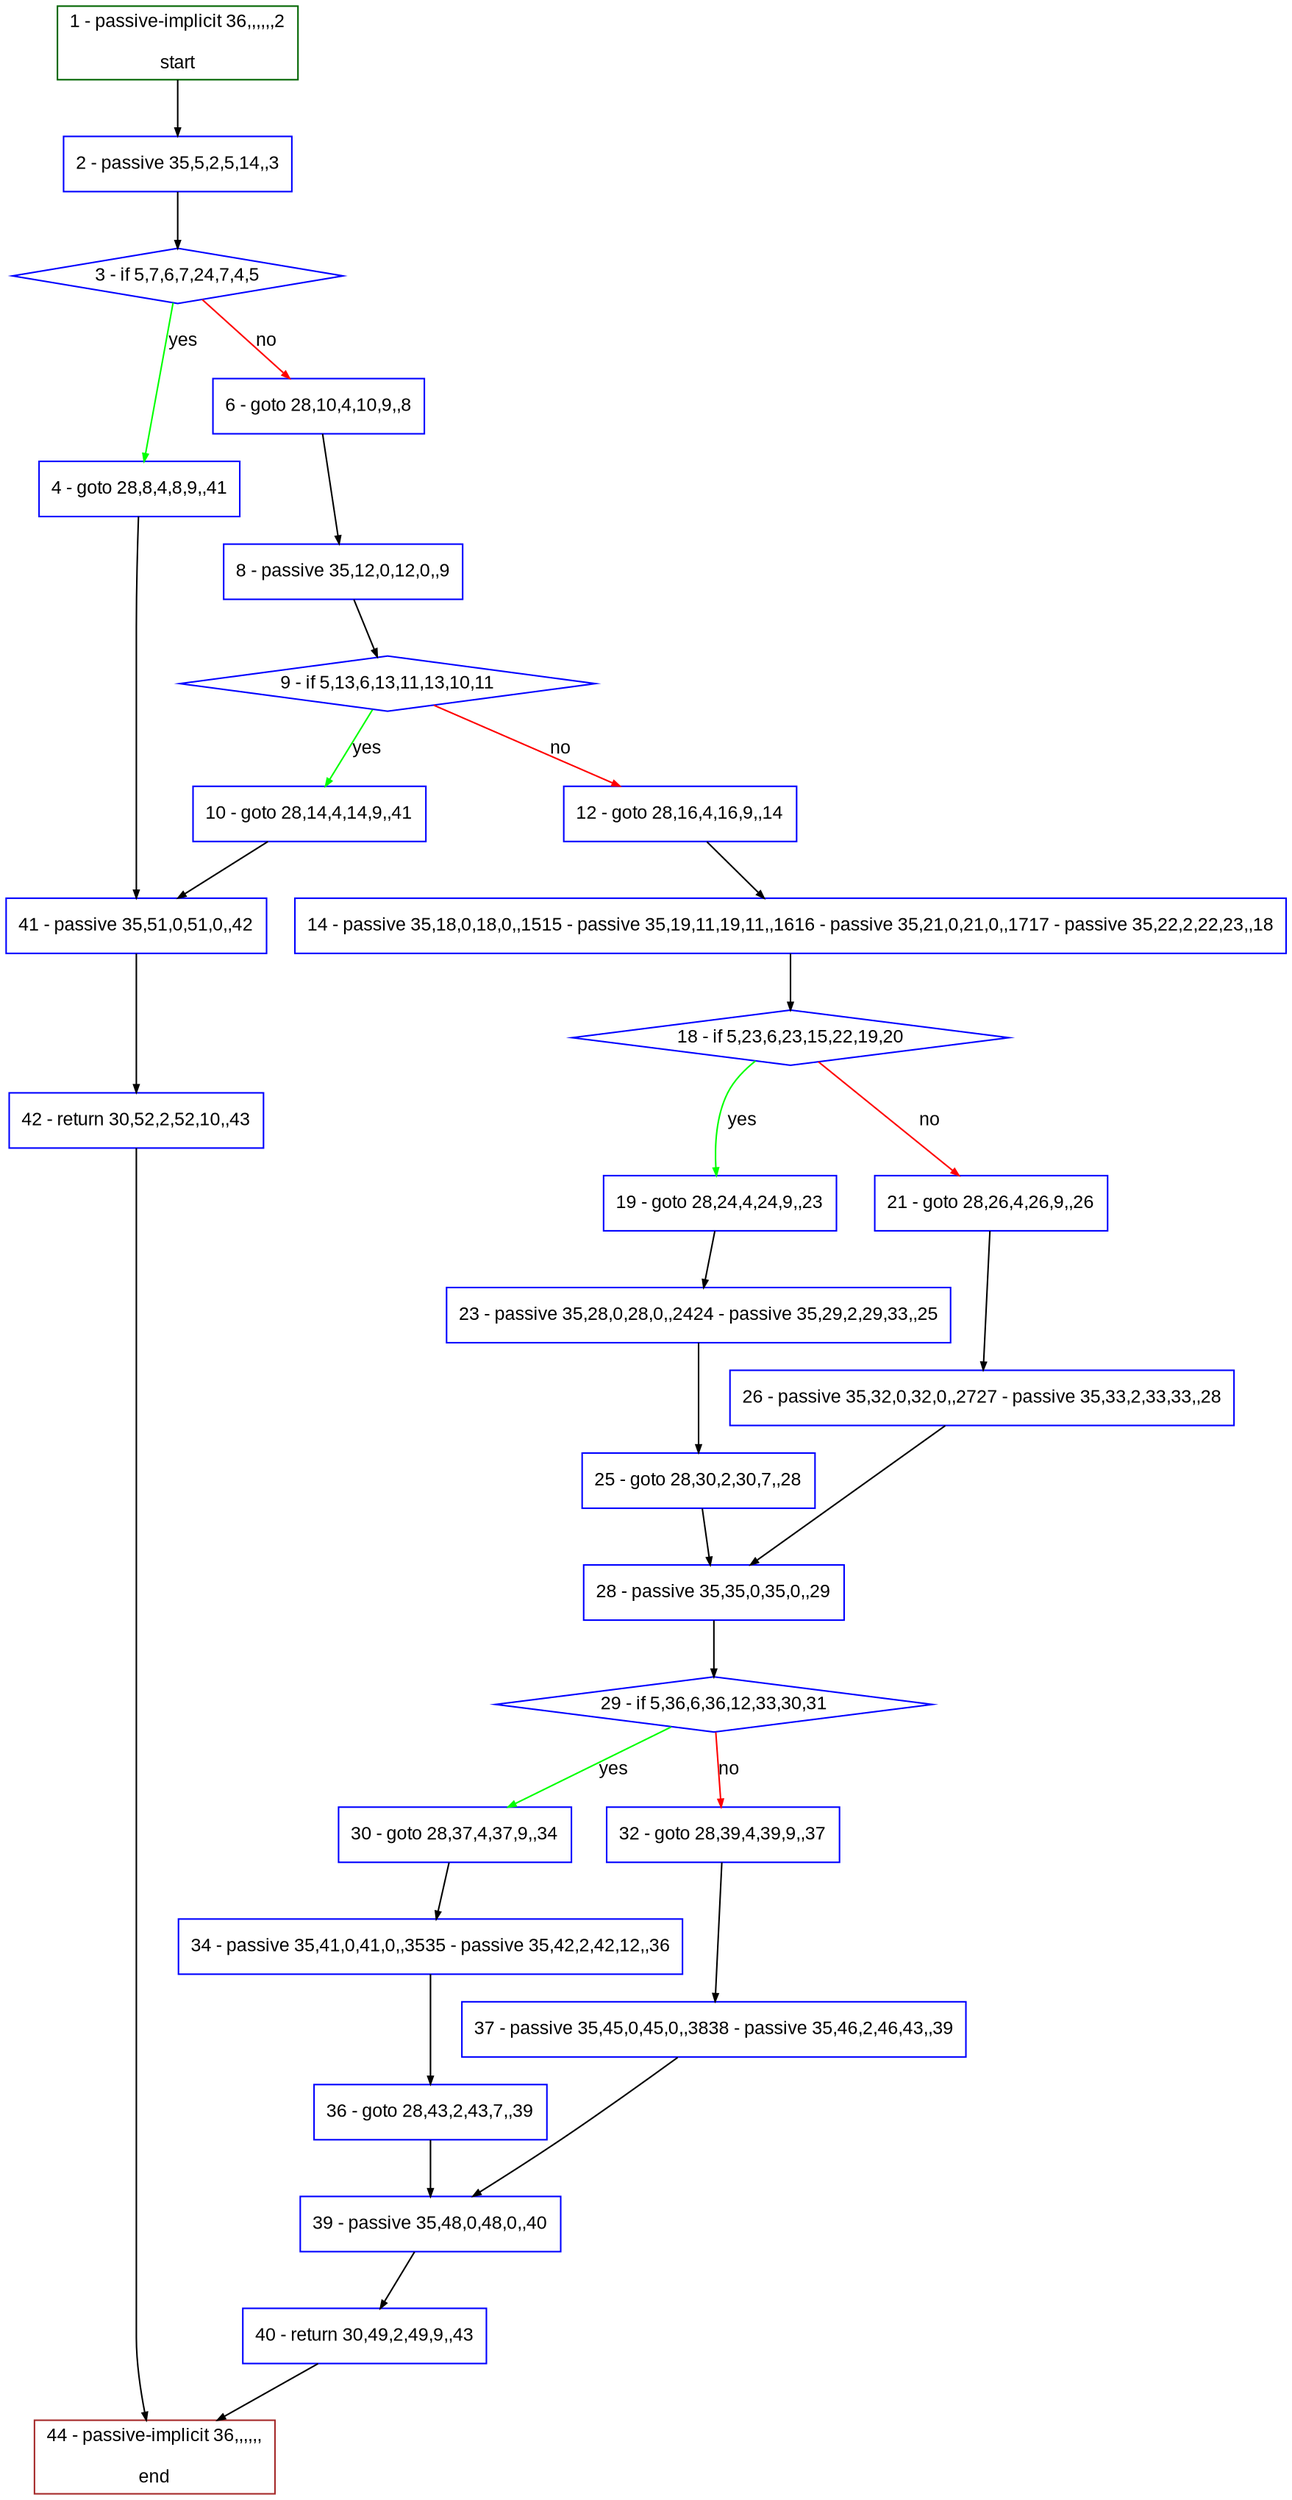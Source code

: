 digraph "" {
  graph [bgcolor="white", fillcolor="#FFFFCC", pack="true", packmode="clust", fontname="Arial", label="", fontsize="12", compound="true", style="rounded,filled"];
  node [node_initialized="no", fillcolor="white", fontname="Arial", label="", color="grey", fontsize="12", fixedsize="false", compound="true", shape="rectangle", style="filled"];
  edge [arrowtail="none", lhead="", fontcolor="black", fontname="Arial", label="", color="black", fontsize="12", arrowhead="normal", arrowsize="0.5", compound="true", ltail="", dir="forward"];
  __N1 [fillcolor="#ffffff", label="2 - passive 35,5,2,5,14,,3", color="#0000ff", shape="box", style="filled"];
  __N2 [fillcolor="#ffffff", label="1 - passive-implicit 36,,,,,,2\n\nstart", color="#006400", shape="box", style="filled"];
  __N3 [fillcolor="#ffffff", label="3 - if 5,7,6,7,24,7,4,5", color="#0000ff", shape="diamond", style="filled"];
  __N4 [fillcolor="#ffffff", label="4 - goto 28,8,4,8,9,,41", color="#0000ff", shape="box", style="filled"];
  __N5 [fillcolor="#ffffff", label="6 - goto 28,10,4,10,9,,8", color="#0000ff", shape="box", style="filled"];
  __N6 [fillcolor="#ffffff", label="41 - passive 35,51,0,51,0,,42", color="#0000ff", shape="box", style="filled"];
  __N7 [fillcolor="#ffffff", label="8 - passive 35,12,0,12,0,,9", color="#0000ff", shape="box", style="filled"];
  __N8 [fillcolor="#ffffff", label="9 - if 5,13,6,13,11,13,10,11", color="#0000ff", shape="diamond", style="filled"];
  __N9 [fillcolor="#ffffff", label="10 - goto 28,14,4,14,9,,41", color="#0000ff", shape="box", style="filled"];
  __N10 [fillcolor="#ffffff", label="12 - goto 28,16,4,16,9,,14", color="#0000ff", shape="box", style="filled"];
  __N11 [fillcolor="#ffffff", label="14 - passive 35,18,0,18,0,,1515 - passive 35,19,11,19,11,,1616 - passive 35,21,0,21,0,,1717 - passive 35,22,2,22,23,,18", color="#0000ff", shape="box", style="filled"];
  __N12 [fillcolor="#ffffff", label="18 - if 5,23,6,23,15,22,19,20", color="#0000ff", shape="diamond", style="filled"];
  __N13 [fillcolor="#ffffff", label="19 - goto 28,24,4,24,9,,23", color="#0000ff", shape="box", style="filled"];
  __N14 [fillcolor="#ffffff", label="21 - goto 28,26,4,26,9,,26", color="#0000ff", shape="box", style="filled"];
  __N15 [fillcolor="#ffffff", label="23 - passive 35,28,0,28,0,,2424 - passive 35,29,2,29,33,,25", color="#0000ff", shape="box", style="filled"];
  __N16 [fillcolor="#ffffff", label="26 - passive 35,32,0,32,0,,2727 - passive 35,33,2,33,33,,28", color="#0000ff", shape="box", style="filled"];
  __N17 [fillcolor="#ffffff", label="25 - goto 28,30,2,30,7,,28", color="#0000ff", shape="box", style="filled"];
  __N18 [fillcolor="#ffffff", label="28 - passive 35,35,0,35,0,,29", color="#0000ff", shape="box", style="filled"];
  __N19 [fillcolor="#ffffff", label="29 - if 5,36,6,36,12,33,30,31", color="#0000ff", shape="diamond", style="filled"];
  __N20 [fillcolor="#ffffff", label="30 - goto 28,37,4,37,9,,34", color="#0000ff", shape="box", style="filled"];
  __N21 [fillcolor="#ffffff", label="32 - goto 28,39,4,39,9,,37", color="#0000ff", shape="box", style="filled"];
  __N22 [fillcolor="#ffffff", label="34 - passive 35,41,0,41,0,,3535 - passive 35,42,2,42,12,,36", color="#0000ff", shape="box", style="filled"];
  __N23 [fillcolor="#ffffff", label="37 - passive 35,45,0,45,0,,3838 - passive 35,46,2,46,43,,39", color="#0000ff", shape="box", style="filled"];
  __N24 [fillcolor="#ffffff", label="36 - goto 28,43,2,43,7,,39", color="#0000ff", shape="box", style="filled"];
  __N25 [fillcolor="#ffffff", label="39 - passive 35,48,0,48,0,,40", color="#0000ff", shape="box", style="filled"];
  __N26 [fillcolor="#ffffff", label="40 - return 30,49,2,49,9,,43", color="#0000ff", shape="box", style="filled"];
  __N27 [fillcolor="#ffffff", label="44 - passive-implicit 36,,,,,,\n\nend", color="#a52a2a", shape="box", style="filled"];
  __N28 [fillcolor="#ffffff", label="42 - return 30,52,2,52,10,,43", color="#0000ff", shape="box", style="filled"];
  __N2 -> __N1 [arrowtail="none", color="#000000", label="", arrowhead="normal", dir="forward"];
  __N1 -> __N3 [arrowtail="none", color="#000000", label="", arrowhead="normal", dir="forward"];
  __N3 -> __N4 [arrowtail="none", color="#00ff00", label="yes", arrowhead="normal", dir="forward"];
  __N3 -> __N5 [arrowtail="none", color="#ff0000", label="no", arrowhead="normal", dir="forward"];
  __N4 -> __N6 [arrowtail="none", color="#000000", label="", arrowhead="normal", dir="forward"];
  __N5 -> __N7 [arrowtail="none", color="#000000", label="", arrowhead="normal", dir="forward"];
  __N7 -> __N8 [arrowtail="none", color="#000000", label="", arrowhead="normal", dir="forward"];
  __N8 -> __N9 [arrowtail="none", color="#00ff00", label="yes", arrowhead="normal", dir="forward"];
  __N8 -> __N10 [arrowtail="none", color="#ff0000", label="no", arrowhead="normal", dir="forward"];
  __N9 -> __N6 [arrowtail="none", color="#000000", label="", arrowhead="normal", dir="forward"];
  __N10 -> __N11 [arrowtail="none", color="#000000", label="", arrowhead="normal", dir="forward"];
  __N11 -> __N12 [arrowtail="none", color="#000000", label="", arrowhead="normal", dir="forward"];
  __N12 -> __N13 [arrowtail="none", color="#00ff00", label="yes", arrowhead="normal", dir="forward"];
  __N12 -> __N14 [arrowtail="none", color="#ff0000", label="no", arrowhead="normal", dir="forward"];
  __N13 -> __N15 [arrowtail="none", color="#000000", label="", arrowhead="normal", dir="forward"];
  __N14 -> __N16 [arrowtail="none", color="#000000", label="", arrowhead="normal", dir="forward"];
  __N15 -> __N17 [arrowtail="none", color="#000000", label="", arrowhead="normal", dir="forward"];
  __N17 -> __N18 [arrowtail="none", color="#000000", label="", arrowhead="normal", dir="forward"];
  __N16 -> __N18 [arrowtail="none", color="#000000", label="", arrowhead="normal", dir="forward"];
  __N18 -> __N19 [arrowtail="none", color="#000000", label="", arrowhead="normal", dir="forward"];
  __N19 -> __N20 [arrowtail="none", color="#00ff00", label="yes", arrowhead="normal", dir="forward"];
  __N19 -> __N21 [arrowtail="none", color="#ff0000", label="no", arrowhead="normal", dir="forward"];
  __N20 -> __N22 [arrowtail="none", color="#000000", label="", arrowhead="normal", dir="forward"];
  __N21 -> __N23 [arrowtail="none", color="#000000", label="", arrowhead="normal", dir="forward"];
  __N22 -> __N24 [arrowtail="none", color="#000000", label="", arrowhead="normal", dir="forward"];
  __N24 -> __N25 [arrowtail="none", color="#000000", label="", arrowhead="normal", dir="forward"];
  __N23 -> __N25 [arrowtail="none", color="#000000", label="", arrowhead="normal", dir="forward"];
  __N25 -> __N26 [arrowtail="none", color="#000000", label="", arrowhead="normal", dir="forward"];
  __N26 -> __N27 [arrowtail="none", color="#000000", label="", arrowhead="normal", dir="forward"];
  __N6 -> __N28 [arrowtail="none", color="#000000", label="", arrowhead="normal", dir="forward"];
  __N28 -> __N27 [arrowtail="none", color="#000000", label="", arrowhead="normal", dir="forward"];
}
